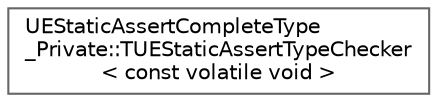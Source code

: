 digraph "Graphical Class Hierarchy"
{
 // INTERACTIVE_SVG=YES
 // LATEX_PDF_SIZE
  bgcolor="transparent";
  edge [fontname=Helvetica,fontsize=10,labelfontname=Helvetica,labelfontsize=10];
  node [fontname=Helvetica,fontsize=10,shape=box,height=0.2,width=0.4];
  rankdir="LR";
  Node0 [id="Node000000",label="UEStaticAssertCompleteType\l_Private::TUEStaticAssertTypeChecker\l\< const volatile void \>",height=0.2,width=0.4,color="grey40", fillcolor="white", style="filled",URL="$d9/dc3/structUEStaticAssertCompleteType__Private_1_1TUEStaticAssertTypeChecker_3_01const_01volatile_01void_01_4.html",tooltip=" "];
}
